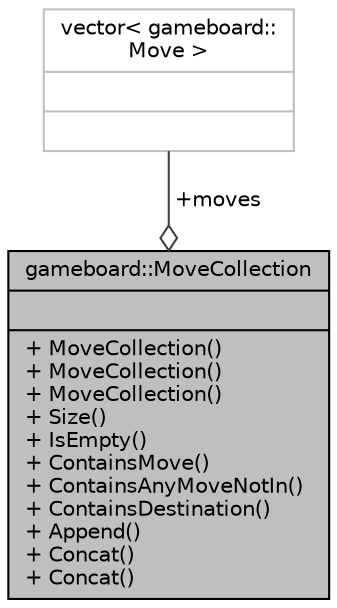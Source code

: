 digraph "gameboard::MoveCollection"
{
 // LATEX_PDF_SIZE
  edge [fontname="Helvetica",fontsize="10",labelfontname="Helvetica",labelfontsize="10"];
  node [fontname="Helvetica",fontsize="10",shape=record];
  Node1 [label="{gameboard::MoveCollection\n||+ MoveCollection()\l+ MoveCollection()\l+ MoveCollection()\l+ Size()\l+ IsEmpty()\l+ ContainsMove()\l+ ContainsAnyMoveNotIn()\l+ ContainsDestination()\l+ Append()\l+ Concat()\l+ Concat()\l}",height=0.2,width=0.4,color="black", fillcolor="grey75", style="filled", fontcolor="black",tooltip="A container for multiple gameboard::Move objects."];
  Node2 -> Node1 [color="grey25",fontsize="10",style="solid",label=" +moves" ,arrowhead="odiamond",fontname="Helvetica"];
  Node2 [label="{vector\< gameboard::\lMove \>\n||}",height=0.2,width=0.4,color="grey75", fillcolor="white", style="filled",tooltip=" "];
}
